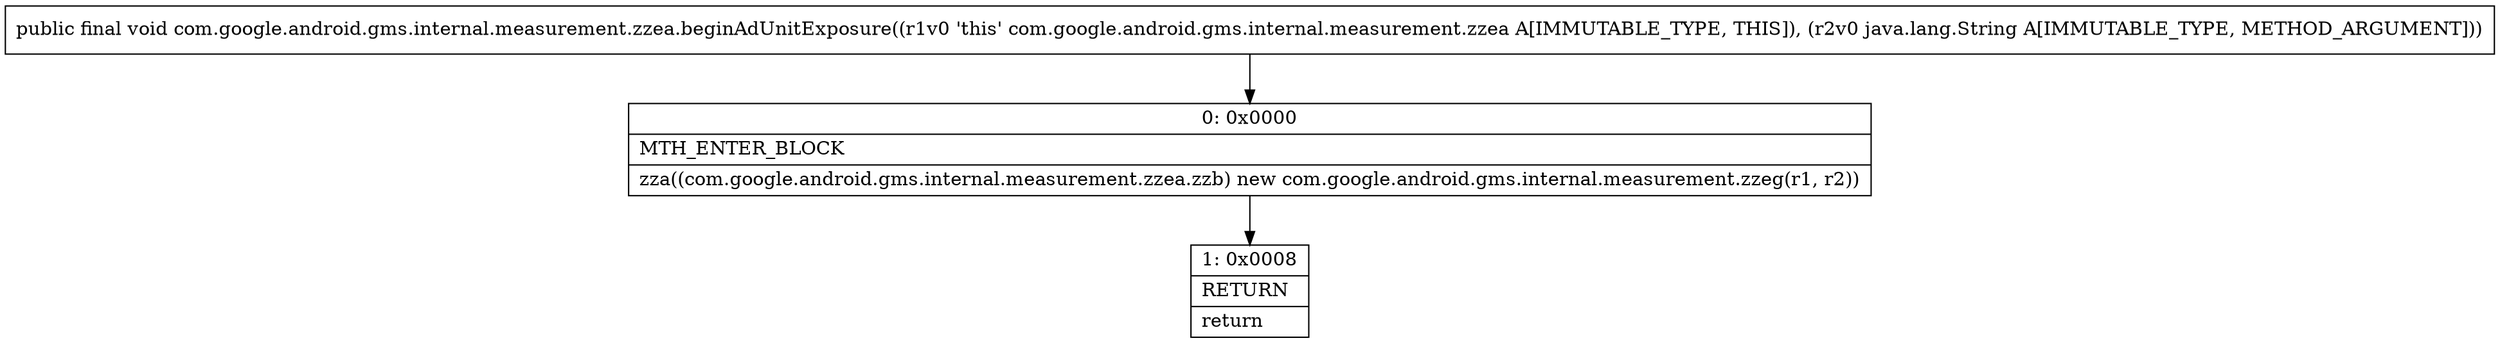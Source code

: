digraph "CFG forcom.google.android.gms.internal.measurement.zzea.beginAdUnitExposure(Ljava\/lang\/String;)V" {
Node_0 [shape=record,label="{0\:\ 0x0000|MTH_ENTER_BLOCK\l|zza((com.google.android.gms.internal.measurement.zzea.zzb) new com.google.android.gms.internal.measurement.zzeg(r1, r2))\l}"];
Node_1 [shape=record,label="{1\:\ 0x0008|RETURN\l|return\l}"];
MethodNode[shape=record,label="{public final void com.google.android.gms.internal.measurement.zzea.beginAdUnitExposure((r1v0 'this' com.google.android.gms.internal.measurement.zzea A[IMMUTABLE_TYPE, THIS]), (r2v0 java.lang.String A[IMMUTABLE_TYPE, METHOD_ARGUMENT])) }"];
MethodNode -> Node_0;
Node_0 -> Node_1;
}


